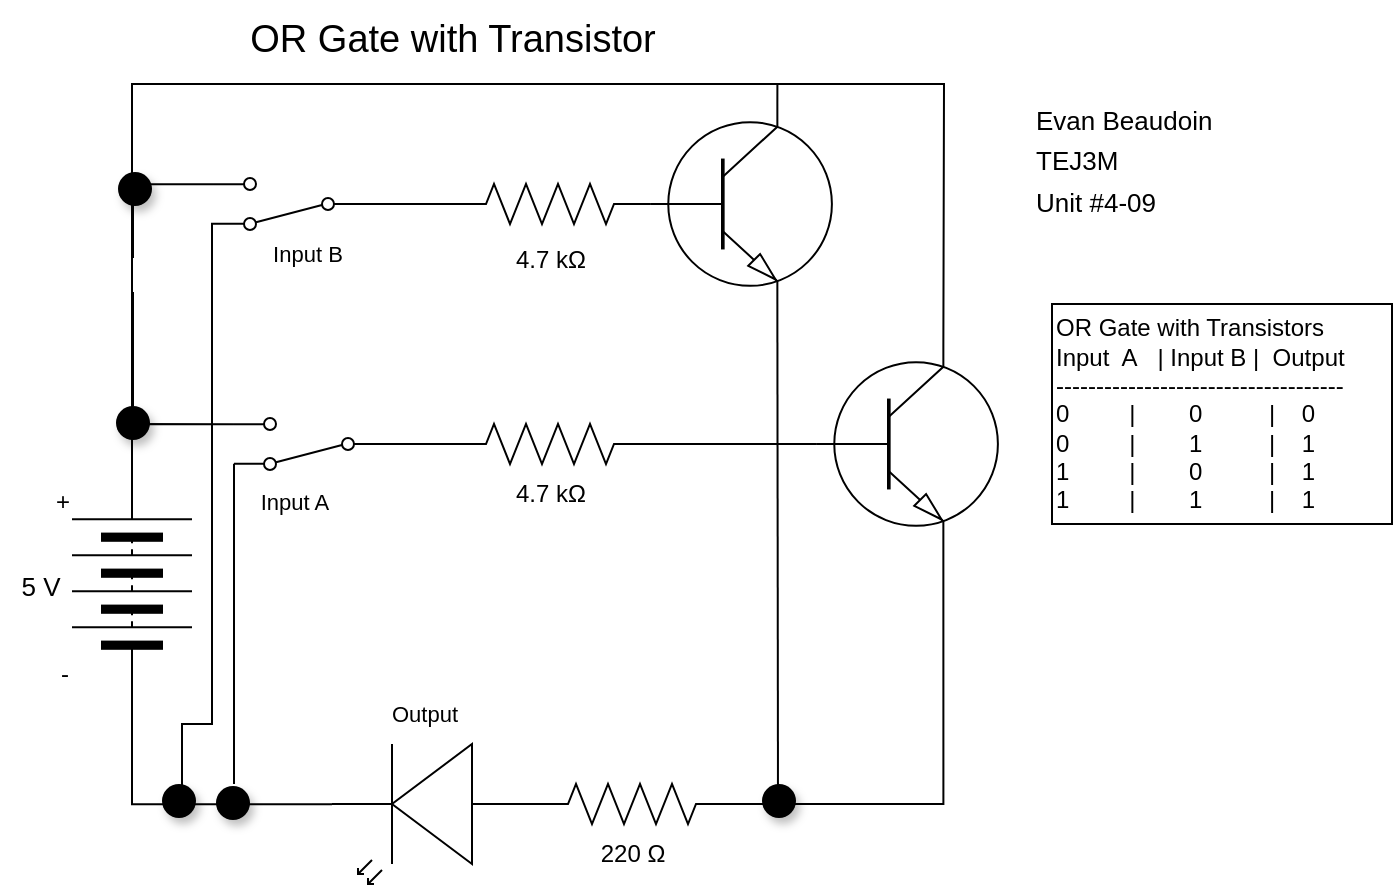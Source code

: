 <mxfile>
    <diagram id="E7H6_y6N2E2Abp--ATbL" name="Page-1">
        <mxGraphModel dx="866" dy="1973" grid="1" gridSize="10" guides="1" tooltips="1" connect="1" arrows="1" fold="1" page="1" pageScale="1" pageWidth="827" pageHeight="1169" math="0" shadow="0">
            <root>
                <mxCell id="0"/>
                <mxCell id="1" parent="0"/>
                <mxCell id="2" style="html=1;exitX=1;exitY=0.5;exitDx=0;exitDy=0;endArrow=none;endFill=0;rounded=0;entryX=1;entryY=0.88;entryDx=0;entryDy=0;" edge="1" parent="1" source="4" target="14">
                    <mxGeometry relative="1" as="geometry">
                        <mxPoint x="160" y="210" as="targetPoint"/>
                        <Array as="points">
                            <mxPoint x="120" y="210"/>
                        </Array>
                    </mxGeometry>
                </mxCell>
                <mxCell id="3" style="edgeStyle=orthogonalEdgeStyle;rounded=0;html=1;exitX=1;exitY=0.5;exitDx=0;exitDy=0;entryX=0.7;entryY=0;entryDx=0;entryDy=0;entryPerimeter=0;endArrow=none;endFill=0;" edge="1" parent="1" source="4" target="32">
                    <mxGeometry relative="1" as="geometry"/>
                </mxCell>
                <mxCell id="4" value="" style="pointerEvents=1;verticalLabelPosition=bottom;shadow=0;dashed=0;align=center;html=1;verticalAlign=top;shape=mxgraph.electrical.miscellaneous.batteryStack;rotation=-90;" vertex="1" parent="1">
                    <mxGeometry x="70" y="260" width="100" height="60" as="geometry"/>
                </mxCell>
                <mxCell id="5" value="+" style="text;html=1;align=center;verticalAlign=middle;resizable=0;points=[];autosize=1;strokeColor=none;fillColor=none;" vertex="1" parent="1">
                    <mxGeometry x="70" y="234" width="30" height="30" as="geometry"/>
                </mxCell>
                <mxCell id="6" value="-" style="text;html=1;align=center;verticalAlign=middle;resizable=0;points=[];autosize=1;strokeColor=none;fillColor=none;" vertex="1" parent="1">
                    <mxGeometry x="71" y="320" width="30" height="30" as="geometry"/>
                </mxCell>
                <mxCell id="7" style="edgeStyle=orthogonalEdgeStyle;rounded=0;html=1;exitX=1;exitY=0.57;exitDx=0;exitDy=0;exitPerimeter=0;entryX=0;entryY=0.5;entryDx=0;entryDy=0;endArrow=none;endFill=0;" edge="1" parent="1" source="8" target="4">
                    <mxGeometry relative="1" as="geometry"/>
                </mxCell>
                <mxCell id="8" value="" style="verticalLabelPosition=bottom;shadow=0;dashed=0;align=center;html=1;verticalAlign=top;shape=mxgraph.electrical.opto_electronics.led_2;pointerEvents=1;fontFamily=Helvetica;fontSize=11;fontColor=default;rotation=-180;" vertex="1" parent="1">
                    <mxGeometry x="220" y="370" width="100" height="70" as="geometry"/>
                </mxCell>
                <mxCell id="9" value="Output" style="text;html=1;align=center;verticalAlign=middle;resizable=0;points=[];autosize=1;strokeColor=none;fillColor=none;fontSize=11;fontFamily=Helvetica;fontColor=default;" vertex="1" parent="1">
                    <mxGeometry x="236" y="340" width="60" height="30" as="geometry"/>
                </mxCell>
                <mxCell id="10" value="&lt;font style=&quot;font-size: 13px;&quot;&gt;Evan Beaudoin&lt;br style=&quot;&quot;&gt;TEJ3M&lt;br&gt;Unit #4-09&lt;/font&gt;" style="text;html=1;align=left;verticalAlign=middle;resizable=0;points=[];autosize=1;strokeColor=none;fillColor=none;fontSize=17;fontFamily=Helvetica;fontColor=default;" vertex="1" parent="1">
                    <mxGeometry x="570" y="43" width="110" height="70" as="geometry"/>
                </mxCell>
                <mxCell id="11" value="4.7 kΩ" style="text;html=1;align=center;verticalAlign=middle;resizable=0;points=[];autosize=1;strokeColor=none;fillColor=none;" vertex="1" parent="1">
                    <mxGeometry x="299" y="230" width="60" height="30" as="geometry"/>
                </mxCell>
                <mxCell id="12" style="edgeStyle=none;rounded=0;html=1;exitX=1;exitY=0.12;exitDx=0;exitDy=0;endArrow=none;endFill=0;" edge="1" parent="1" source="14">
                    <mxGeometry relative="1" as="geometry">
                        <mxPoint x="171" y="390" as="targetPoint"/>
                    </mxGeometry>
                </mxCell>
                <mxCell id="13" style="edgeStyle=orthogonalEdgeStyle;rounded=0;html=1;exitX=0;exitY=0.5;exitDx=0;exitDy=0;endArrow=none;endFill=0;" edge="1" parent="1" source="14">
                    <mxGeometry relative="1" as="geometry">
                        <mxPoint x="280.0" y="220" as="targetPoint"/>
                    </mxGeometry>
                </mxCell>
                <mxCell id="14" value="" style="shape=mxgraph.electrical.electro-mechanical.twoWaySwitch;aspect=fixed;elSwitchState=2;rotation=-180;" vertex="1" parent="1">
                    <mxGeometry x="171" y="207" width="75" height="26" as="geometry"/>
                </mxCell>
                <mxCell id="15" value="OR Gate with Transistors&lt;br&gt;Input&amp;nbsp; A&amp;nbsp; &amp;nbsp;| Input B |&amp;nbsp; Output&lt;br&gt;------------------------------------&lt;br&gt;0&amp;nbsp; &amp;nbsp; &amp;nbsp; &amp;nbsp; &amp;nbsp;|&amp;nbsp; &amp;nbsp; &amp;nbsp; &amp;nbsp; 0&amp;nbsp; &amp;nbsp; &amp;nbsp; &amp;nbsp; &amp;nbsp; |&amp;nbsp; &amp;nbsp; 0&lt;br&gt;0&amp;nbsp; &amp;nbsp; &amp;nbsp; &amp;nbsp; &amp;nbsp;|&amp;nbsp; &amp;nbsp; &amp;nbsp; &amp;nbsp; 1&amp;nbsp; &amp;nbsp; &amp;nbsp; &amp;nbsp; &amp;nbsp; |&amp;nbsp; &amp;nbsp; 1&lt;br&gt;1&amp;nbsp; &amp;nbsp; &amp;nbsp; &amp;nbsp; &amp;nbsp;|&amp;nbsp; &amp;nbsp; &amp;nbsp; &amp;nbsp; 0&amp;nbsp; &amp;nbsp; &amp;nbsp; &amp;nbsp; &amp;nbsp; |&amp;nbsp; &amp;nbsp; 1&lt;br&gt;1&amp;nbsp; &amp;nbsp; &amp;nbsp; &amp;nbsp; &amp;nbsp;|&amp;nbsp; &amp;nbsp; &amp;nbsp; &amp;nbsp; 1&amp;nbsp; &amp;nbsp; &amp;nbsp; &amp;nbsp; &amp;nbsp; |&amp;nbsp; &amp;nbsp; 1" style="text;html=1;align=left;verticalAlign=middle;resizable=0;points=[];autosize=1;strokeColor=default;fillColor=none;" vertex="1" parent="1">
                    <mxGeometry x="580" y="150" width="170" height="110" as="geometry"/>
                </mxCell>
                <mxCell id="39" style="edgeStyle=none;html=1;entryX=0;entryY=0.5;entryDx=0;entryDy=0;entryPerimeter=0;endArrow=none;endFill=0;" edge="1" parent="1" source="16" target="18">
                    <mxGeometry relative="1" as="geometry"/>
                </mxCell>
                <mxCell id="16" value="" style="pointerEvents=1;verticalLabelPosition=bottom;shadow=0;dashed=0;align=center;html=1;verticalAlign=top;shape=mxgraph.electrical.resistors.resistor_2;fontFamily=Helvetica;fontSize=11;fontColor=default;rotation=0;" vertex="1" parent="1">
                    <mxGeometry x="279" y="210" width="100" height="20" as="geometry"/>
                </mxCell>
                <mxCell id="17" style="edgeStyle=orthogonalEdgeStyle;rounded=0;html=1;exitX=0.7;exitY=1;exitDx=0;exitDy=0;exitPerimeter=0;entryX=1;entryY=0.5;entryDx=0;entryDy=0;entryPerimeter=0;endArrow=none;endFill=0;" edge="1" parent="1" source="18" target="22">
                    <mxGeometry relative="1" as="geometry"/>
                </mxCell>
                <mxCell id="40" style="edgeStyle=none;html=1;exitX=0.7;exitY=0;exitDx=0;exitDy=0;exitPerimeter=0;endArrow=none;endFill=0;rounded=0;" edge="1" parent="1" source="18">
                    <mxGeometry relative="1" as="geometry">
                        <mxPoint x="440" y="40" as="targetPoint"/>
                        <Array as="points">
                            <mxPoint x="526" y="40"/>
                        </Array>
                    </mxGeometry>
                </mxCell>
                <mxCell id="18" value="" style="verticalLabelPosition=bottom;shadow=0;dashed=0;align=center;html=1;verticalAlign=top;shape=mxgraph.electrical.transistors.npn_transistor_1;" vertex="1" parent="1">
                    <mxGeometry x="460" y="170" width="95" height="100" as="geometry"/>
                </mxCell>
                <mxCell id="19" value="220 Ω" style="text;html=1;align=center;verticalAlign=middle;resizable=0;points=[];autosize=1;strokeColor=none;fillColor=none;" vertex="1" parent="1">
                    <mxGeometry x="340" y="410" width="60" height="30" as="geometry"/>
                </mxCell>
                <mxCell id="20" value="OR Gate with Transistor" style="text;html=1;align=center;verticalAlign=middle;resizable=0;points=[];autosize=1;strokeColor=none;fillColor=none;fontSize=19;" vertex="1" parent="1">
                    <mxGeometry x="165" y="-2" width="230" height="40" as="geometry"/>
                </mxCell>
                <mxCell id="21" value="Input A" style="text;html=1;align=center;verticalAlign=middle;resizable=0;points=[];autosize=1;strokeColor=none;fillColor=none;fontSize=11;fontFamily=Helvetica;fontColor=default;" vertex="1" parent="1">
                    <mxGeometry x="171" y="234" width="60" height="30" as="geometry"/>
                </mxCell>
                <mxCell id="22" value="" style="pointerEvents=1;verticalLabelPosition=bottom;shadow=0;dashed=0;align=center;html=1;verticalAlign=top;shape=mxgraph.electrical.resistors.resistor_2;fontFamily=Helvetica;fontSize=11;fontColor=default;rotation=0;" vertex="1" parent="1">
                    <mxGeometry x="320" y="390" width="100" height="20" as="geometry"/>
                </mxCell>
                <mxCell id="23" value="5 V" style="text;html=1;align=center;verticalAlign=middle;resizable=0;points=[];autosize=1;strokeColor=none;fillColor=none;fontSize=13;" vertex="1" parent="1">
                    <mxGeometry x="54" y="276" width="40" height="30" as="geometry"/>
                </mxCell>
                <mxCell id="24" value="" style="ellipse;whiteSpace=wrap;html=1;aspect=fixed;fontFamily=Helvetica;fontSize=11;fillColor=#000000;fontColor=#ffffff;strokeColor=none;fillStyle=solid;shadow=1;" vertex="1" parent="1">
                    <mxGeometry x="162" y="391" width="17" height="17" as="geometry"/>
                </mxCell>
                <mxCell id="25" style="edgeStyle=orthogonalEdgeStyle;rounded=0;html=1;entryX=0.5;entryY=1;entryDx=0;entryDy=0;endArrow=none;endFill=0;" edge="1" parent="1" source="26">
                    <mxGeometry relative="1" as="geometry">
                        <mxPoint x="120.5" y="144" as="targetPoint"/>
                    </mxGeometry>
                </mxCell>
                <mxCell id="26" value="" style="ellipse;whiteSpace=wrap;html=1;aspect=fixed;fontFamily=Helvetica;fontSize=11;fillColor=#000000;fontColor=#ffffff;strokeColor=none;fillStyle=solid;shadow=1;" vertex="1" parent="1">
                    <mxGeometry x="112" y="201" width="17" height="17" as="geometry"/>
                </mxCell>
                <mxCell id="27" style="edgeStyle=orthogonalEdgeStyle;rounded=0;html=1;entryX=1;entryY=0.88;entryDx=0;entryDy=0;endArrow=none;endFill=0;" edge="1" parent="1" target="30">
                    <mxGeometry relative="1" as="geometry">
                        <mxPoint x="120.5" y="127" as="sourcePoint"/>
                        <Array as="points">
                            <mxPoint x="121" y="90"/>
                        </Array>
                    </mxGeometry>
                </mxCell>
                <mxCell id="28" style="edgeStyle=orthogonalEdgeStyle;rounded=0;html=1;exitX=0;exitY=0.5;exitDx=0;exitDy=0;endArrow=none;endFill=0;" edge="1" parent="1" source="30" target="33">
                    <mxGeometry relative="1" as="geometry"/>
                </mxCell>
                <mxCell id="29" style="edgeStyle=orthogonalEdgeStyle;rounded=0;html=1;exitX=1;exitY=0.12;exitDx=0;exitDy=0;endArrow=none;endFill=0;" edge="1" parent="1" source="30">
                    <mxGeometry relative="1" as="geometry">
                        <mxPoint x="145.0" y="400" as="targetPoint"/>
                        <Array as="points">
                            <mxPoint x="160" y="110"/>
                            <mxPoint x="160" y="360"/>
                            <mxPoint x="145" y="360"/>
                        </Array>
                    </mxGeometry>
                </mxCell>
                <mxCell id="30" value="" style="shape=mxgraph.electrical.electro-mechanical.twoWaySwitch;aspect=fixed;elSwitchState=2;rotation=-180;" vertex="1" parent="1">
                    <mxGeometry x="161" y="87" width="75" height="26" as="geometry"/>
                </mxCell>
                <mxCell id="38" style="edgeStyle=none;html=1;exitX=0.7;exitY=1;exitDx=0;exitDy=0;exitPerimeter=0;endArrow=none;endFill=0;" edge="1" parent="1" source="32">
                    <mxGeometry relative="1" as="geometry">
                        <mxPoint x="443" y="400" as="targetPoint"/>
                    </mxGeometry>
                </mxCell>
                <mxCell id="32" value="" style="verticalLabelPosition=bottom;shadow=0;dashed=0;align=center;html=1;verticalAlign=top;shape=mxgraph.electrical.transistors.npn_transistor_1;" vertex="1" parent="1">
                    <mxGeometry x="377" y="50" width="95" height="100" as="geometry"/>
                </mxCell>
                <mxCell id="33" value="" style="pointerEvents=1;verticalLabelPosition=bottom;shadow=0;dashed=0;align=center;html=1;verticalAlign=top;shape=mxgraph.electrical.resistors.resistor_2;fontFamily=Helvetica;fontSize=11;fontColor=default;rotation=0;" vertex="1" parent="1">
                    <mxGeometry x="279" y="90" width="100" height="20" as="geometry"/>
                </mxCell>
                <mxCell id="34" value="" style="ellipse;whiteSpace=wrap;html=1;aspect=fixed;fontFamily=Helvetica;fontSize=11;fillColor=#000000;fontColor=#ffffff;strokeColor=none;fillStyle=solid;shadow=1;" vertex="1" parent="1">
                    <mxGeometry x="135" y="390" width="17" height="17" as="geometry"/>
                </mxCell>
                <mxCell id="35" value="4.7 kΩ" style="text;html=1;align=center;verticalAlign=middle;resizable=0;points=[];autosize=1;strokeColor=none;fillColor=none;" vertex="1" parent="1">
                    <mxGeometry x="299" y="113" width="60" height="30" as="geometry"/>
                </mxCell>
                <mxCell id="36" value="" style="ellipse;whiteSpace=wrap;html=1;aspect=fixed;fontFamily=Helvetica;fontSize=11;fillColor=#000000;fontColor=#ffffff;strokeColor=none;fillStyle=solid;shadow=1;" vertex="1" parent="1">
                    <mxGeometry x="113" y="84" width="17" height="17" as="geometry"/>
                </mxCell>
                <mxCell id="37" value="Input B&amp;nbsp;" style="text;html=1;align=center;verticalAlign=middle;resizable=0;points=[];autosize=1;strokeColor=none;fillColor=none;fontSize=11;fontFamily=Helvetica;fontColor=default;" vertex="1" parent="1">
                    <mxGeometry x="179" y="110" width="60" height="30" as="geometry"/>
                </mxCell>
                <mxCell id="41" value="" style="ellipse;whiteSpace=wrap;html=1;aspect=fixed;fontFamily=Helvetica;fontSize=11;fillColor=#000000;fontColor=#ffffff;strokeColor=none;fillStyle=solid;shadow=1;" vertex="1" parent="1">
                    <mxGeometry x="435" y="390" width="17" height="17" as="geometry"/>
                </mxCell>
            </root>
        </mxGraphModel>
    </diagram>
</mxfile>